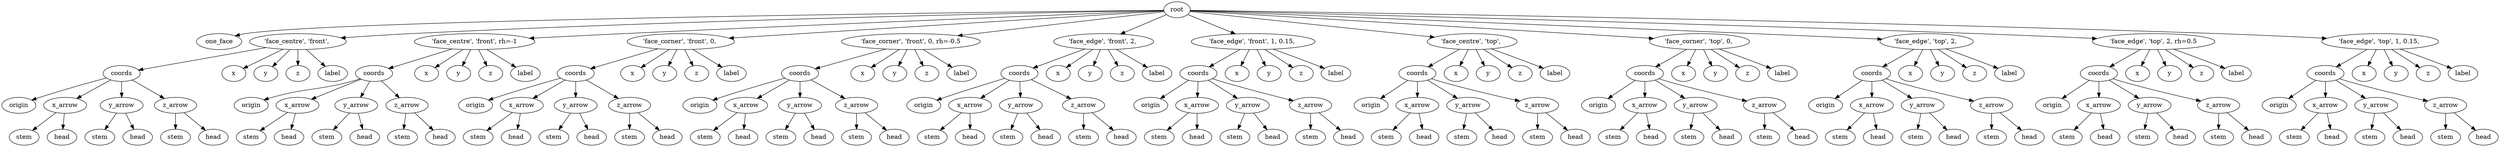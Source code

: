 digraph one_face {
    root_486 [label="root"];
    one_face_487 [label="one_face"];
    488 [label="'face_centre',\ 'front',\ "];
    coords_489 [label="coords"];
    origin_490 [label="origin"];
    x_arrow_491 [label="x_arrow"];
    stem_492 [label="stem"];
    head_493 [label="head"];
    y_arrow_494 [label="y_arrow"];
    stem_495 [label="stem"];
    head_496 [label="head"];
    z_arrow_497 [label="z_arrow"];
    stem_498 [label="stem"];
    head_499 [label="head"];
    x_500 [label="x"];
    y_501 [label="y"];
    z_502 [label="z"];
    label_503 [label="label"];
    504 [label="'face_centre',\ 'front',\ rh=\-1"];
    coords_505 [label="coords"];
    origin_506 [label="origin"];
    x_arrow_507 [label="x_arrow"];
    stem_508 [label="stem"];
    head_509 [label="head"];
    y_arrow_510 [label="y_arrow"];
    stem_511 [label="stem"];
    head_512 [label="head"];
    z_arrow_513 [label="z_arrow"];
    stem_514 [label="stem"];
    head_515 [label="head"];
    x_516 [label="x"];
    y_517 [label="y"];
    z_518 [label="z"];
    label_519 [label="label"];
    520 [label="'face_corner',\ 'front',\ 0,\ "];
    coords_521 [label="coords"];
    origin_522 [label="origin"];
    x_arrow_523 [label="x_arrow"];
    stem_524 [label="stem"];
    head_525 [label="head"];
    y_arrow_526 [label="y_arrow"];
    stem_527 [label="stem"];
    head_528 [label="head"];
    z_arrow_529 [label="z_arrow"];
    stem_530 [label="stem"];
    head_531 [label="head"];
    x_532 [label="x"];
    y_533 [label="y"];
    z_534 [label="z"];
    label_535 [label="label"];
    536 [label="'face_corner',\ 'front',\ 0,\ rh=\-0\.5"];
    coords_537 [label="coords"];
    origin_538 [label="origin"];
    x_arrow_539 [label="x_arrow"];
    stem_540 [label="stem"];
    head_541 [label="head"];
    y_arrow_542 [label="y_arrow"];
    stem_543 [label="stem"];
    head_544 [label="head"];
    z_arrow_545 [label="z_arrow"];
    stem_546 [label="stem"];
    head_547 [label="head"];
    x_548 [label="x"];
    y_549 [label="y"];
    z_550 [label="z"];
    label_551 [label="label"];
    552 [label="'face_edge',\ 'front',\ 2,\ "];
    coords_553 [label="coords"];
    origin_554 [label="origin"];
    x_arrow_555 [label="x_arrow"];
    stem_556 [label="stem"];
    head_557 [label="head"];
    y_arrow_558 [label="y_arrow"];
    stem_559 [label="stem"];
    head_560 [label="head"];
    z_arrow_561 [label="z_arrow"];
    stem_562 [label="stem"];
    head_563 [label="head"];
    x_564 [label="x"];
    y_565 [label="y"];
    z_566 [label="z"];
    label_567 [label="label"];
    568 [label="'face_edge',\ 'front',\ 1,\ 0\.15,\ "];
    coords_569 [label="coords"];
    origin_570 [label="origin"];
    x_arrow_571 [label="x_arrow"];
    stem_572 [label="stem"];
    head_573 [label="head"];
    y_arrow_574 [label="y_arrow"];
    stem_575 [label="stem"];
    head_576 [label="head"];
    z_arrow_577 [label="z_arrow"];
    stem_578 [label="stem"];
    head_579 [label="head"];
    x_580 [label="x"];
    y_581 [label="y"];
    z_582 [label="z"];
    label_583 [label="label"];
    584 [label="'face_centre',\ 'top',\ "];
    coords_585 [label="coords"];
    origin_586 [label="origin"];
    x_arrow_587 [label="x_arrow"];
    stem_588 [label="stem"];
    head_589 [label="head"];
    y_arrow_590 [label="y_arrow"];
    stem_591 [label="stem"];
    head_592 [label="head"];
    z_arrow_593 [label="z_arrow"];
    stem_594 [label="stem"];
    head_595 [label="head"];
    x_596 [label="x"];
    y_597 [label="y"];
    z_598 [label="z"];
    label_599 [label="label"];
    600 [label="'face_corner',\ 'top',\ 0,\ "];
    coords_601 [label="coords"];
    origin_602 [label="origin"];
    x_arrow_603 [label="x_arrow"];
    stem_604 [label="stem"];
    head_605 [label="head"];
    y_arrow_606 [label="y_arrow"];
    stem_607 [label="stem"];
    head_608 [label="head"];
    z_arrow_609 [label="z_arrow"];
    stem_610 [label="stem"];
    head_611 [label="head"];
    x_612 [label="x"];
    y_613 [label="y"];
    z_614 [label="z"];
    label_615 [label="label"];
    616 [label="'face_edge',\ 'top',\ 2,\ "];
    coords_617 [label="coords"];
    origin_618 [label="origin"];
    x_arrow_619 [label="x_arrow"];
    stem_620 [label="stem"];
    head_621 [label="head"];
    y_arrow_622 [label="y_arrow"];
    stem_623 [label="stem"];
    head_624 [label="head"];
    z_arrow_625 [label="z_arrow"];
    stem_626 [label="stem"];
    head_627 [label="head"];
    x_628 [label="x"];
    y_629 [label="y"];
    z_630 [label="z"];
    label_631 [label="label"];
    632 [label="'face_edge',\ 'top',\ 2,\ rh=0\.5"];
    coords_633 [label="coords"];
    origin_634 [label="origin"];
    x_arrow_635 [label="x_arrow"];
    stem_636 [label="stem"];
    head_637 [label="head"];
    y_arrow_638 [label="y_arrow"];
    stem_639 [label="stem"];
    head_640 [label="head"];
    z_arrow_641 [label="z_arrow"];
    stem_642 [label="stem"];
    head_643 [label="head"];
    x_644 [label="x"];
    y_645 [label="y"];
    z_646 [label="z"];
    label_647 [label="label"];
    648 [label="'face_edge',\ 'top',\ 1,\ 0\.15,\ "];
    coords_649 [label="coords"];
    origin_650 [label="origin"];
    x_arrow_651 [label="x_arrow"];
    stem_652 [label="stem"];
    head_653 [label="head"];
    y_arrow_654 [label="y_arrow"];
    stem_655 [label="stem"];
    head_656 [label="head"];
    z_arrow_657 [label="z_arrow"];
    stem_658 [label="stem"];
    head_659 [label="head"];
    x_660 [label="x"];
    y_661 [label="y"];
    z_662 [label="z"];
    label_663 [label="label"];
    root_486 -> one_face_487;
    root_486 -> 488;
    488 -> coords_489;
    coords_489 -> origin_490;
    coords_489 -> x_arrow_491;
    x_arrow_491 -> stem_492;
    x_arrow_491 -> head_493;
    coords_489 -> y_arrow_494;
    y_arrow_494 -> stem_495;
    y_arrow_494 -> head_496;
    coords_489 -> z_arrow_497;
    z_arrow_497 -> stem_498;
    z_arrow_497 -> head_499;
    488 -> x_500;
    488 -> y_501;
    488 -> z_502;
    488 -> label_503;
    root_486 -> 504;
    504 -> coords_505;
    coords_505 -> origin_506;
    coords_505 -> x_arrow_507;
    x_arrow_507 -> stem_508;
    x_arrow_507 -> head_509;
    coords_505 -> y_arrow_510;
    y_arrow_510 -> stem_511;
    y_arrow_510 -> head_512;
    coords_505 -> z_arrow_513;
    z_arrow_513 -> stem_514;
    z_arrow_513 -> head_515;
    504 -> x_516;
    504 -> y_517;
    504 -> z_518;
    504 -> label_519;
    root_486 -> 520;
    520 -> coords_521;
    coords_521 -> origin_522;
    coords_521 -> x_arrow_523;
    x_arrow_523 -> stem_524;
    x_arrow_523 -> head_525;
    coords_521 -> y_arrow_526;
    y_arrow_526 -> stem_527;
    y_arrow_526 -> head_528;
    coords_521 -> z_arrow_529;
    z_arrow_529 -> stem_530;
    z_arrow_529 -> head_531;
    520 -> x_532;
    520 -> y_533;
    520 -> z_534;
    520 -> label_535;
    root_486 -> 536;
    536 -> coords_537;
    coords_537 -> origin_538;
    coords_537 -> x_arrow_539;
    x_arrow_539 -> stem_540;
    x_arrow_539 -> head_541;
    coords_537 -> y_arrow_542;
    y_arrow_542 -> stem_543;
    y_arrow_542 -> head_544;
    coords_537 -> z_arrow_545;
    z_arrow_545 -> stem_546;
    z_arrow_545 -> head_547;
    536 -> x_548;
    536 -> y_549;
    536 -> z_550;
    536 -> label_551;
    root_486 -> 552;
    552 -> coords_553;
    coords_553 -> origin_554;
    coords_553 -> x_arrow_555;
    x_arrow_555 -> stem_556;
    x_arrow_555 -> head_557;
    coords_553 -> y_arrow_558;
    y_arrow_558 -> stem_559;
    y_arrow_558 -> head_560;
    coords_553 -> z_arrow_561;
    z_arrow_561 -> stem_562;
    z_arrow_561 -> head_563;
    552 -> x_564;
    552 -> y_565;
    552 -> z_566;
    552 -> label_567;
    root_486 -> 568;
    568 -> coords_569;
    coords_569 -> origin_570;
    coords_569 -> x_arrow_571;
    x_arrow_571 -> stem_572;
    x_arrow_571 -> head_573;
    coords_569 -> y_arrow_574;
    y_arrow_574 -> stem_575;
    y_arrow_574 -> head_576;
    coords_569 -> z_arrow_577;
    z_arrow_577 -> stem_578;
    z_arrow_577 -> head_579;
    568 -> x_580;
    568 -> y_581;
    568 -> z_582;
    568 -> label_583;
    root_486 -> 584;
    584 -> coords_585;
    coords_585 -> origin_586;
    coords_585 -> x_arrow_587;
    x_arrow_587 -> stem_588;
    x_arrow_587 -> head_589;
    coords_585 -> y_arrow_590;
    y_arrow_590 -> stem_591;
    y_arrow_590 -> head_592;
    coords_585 -> z_arrow_593;
    z_arrow_593 -> stem_594;
    z_arrow_593 -> head_595;
    584 -> x_596;
    584 -> y_597;
    584 -> z_598;
    584 -> label_599;
    root_486 -> 600;
    600 -> coords_601;
    coords_601 -> origin_602;
    coords_601 -> x_arrow_603;
    x_arrow_603 -> stem_604;
    x_arrow_603 -> head_605;
    coords_601 -> y_arrow_606;
    y_arrow_606 -> stem_607;
    y_arrow_606 -> head_608;
    coords_601 -> z_arrow_609;
    z_arrow_609 -> stem_610;
    z_arrow_609 -> head_611;
    600 -> x_612;
    600 -> y_613;
    600 -> z_614;
    600 -> label_615;
    root_486 -> 616;
    616 -> coords_617;
    coords_617 -> origin_618;
    coords_617 -> x_arrow_619;
    x_arrow_619 -> stem_620;
    x_arrow_619 -> head_621;
    coords_617 -> y_arrow_622;
    y_arrow_622 -> stem_623;
    y_arrow_622 -> head_624;
    coords_617 -> z_arrow_625;
    z_arrow_625 -> stem_626;
    z_arrow_625 -> head_627;
    616 -> x_628;
    616 -> y_629;
    616 -> z_630;
    616 -> label_631;
    root_486 -> 632;
    632 -> coords_633;
    coords_633 -> origin_634;
    coords_633 -> x_arrow_635;
    x_arrow_635 -> stem_636;
    x_arrow_635 -> head_637;
    coords_633 -> y_arrow_638;
    y_arrow_638 -> stem_639;
    y_arrow_638 -> head_640;
    coords_633 -> z_arrow_641;
    z_arrow_641 -> stem_642;
    z_arrow_641 -> head_643;
    632 -> x_644;
    632 -> y_645;
    632 -> z_646;
    632 -> label_647;
    root_486 -> 648;
    648 -> coords_649;
    coords_649 -> origin_650;
    coords_649 -> x_arrow_651;
    x_arrow_651 -> stem_652;
    x_arrow_651 -> head_653;
    coords_649 -> y_arrow_654;
    y_arrow_654 -> stem_655;
    y_arrow_654 -> head_656;
    coords_649 -> z_arrow_657;
    z_arrow_657 -> stem_658;
    z_arrow_657 -> head_659;
    648 -> x_660;
    648 -> y_661;
    648 -> z_662;
    648 -> label_663;
}
